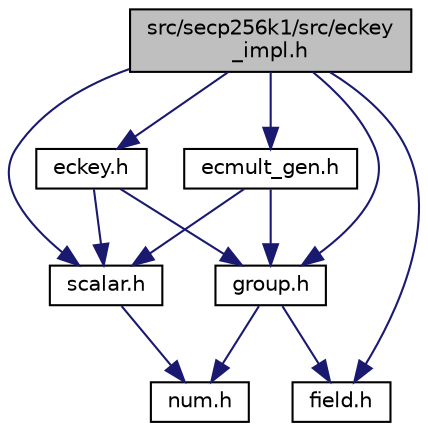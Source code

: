 digraph "src/secp256k1/src/eckey_impl.h"
{
  edge [fontname="Helvetica",fontsize="10",labelfontname="Helvetica",labelfontsize="10"];
  node [fontname="Helvetica",fontsize="10",shape=record];
  Node0 [label="src/secp256k1/src/eckey\l_impl.h",height=0.2,width=0.4,color="black", fillcolor="grey75", style="filled", fontcolor="black"];
  Node0 -> Node1 [color="midnightblue",fontsize="10",style="solid",fontname="Helvetica"];
  Node1 [label="eckey.h",height=0.2,width=0.4,color="black", fillcolor="white", style="filled",URL="$eckey_8h.html"];
  Node1 -> Node2 [color="midnightblue",fontsize="10",style="solid",fontname="Helvetica"];
  Node2 [label="group.h",height=0.2,width=0.4,color="black", fillcolor="white", style="filled",URL="$group_8h.html"];
  Node2 -> Node3 [color="midnightblue",fontsize="10",style="solid",fontname="Helvetica"];
  Node3 [label="num.h",height=0.2,width=0.4,color="black", fillcolor="white", style="filled",URL="$num_8h.html"];
  Node2 -> Node4 [color="midnightblue",fontsize="10",style="solid",fontname="Helvetica"];
  Node4 [label="field.h",height=0.2,width=0.4,color="black", fillcolor="white", style="filled",URL="$field_8h.html"];
  Node1 -> Node5 [color="midnightblue",fontsize="10",style="solid",fontname="Helvetica"];
  Node5 [label="scalar.h",height=0.2,width=0.4,color="black", fillcolor="white", style="filled",URL="$scalar_8h.html"];
  Node5 -> Node3 [color="midnightblue",fontsize="10",style="solid",fontname="Helvetica"];
  Node0 -> Node5 [color="midnightblue",fontsize="10",style="solid",fontname="Helvetica"];
  Node0 -> Node4 [color="midnightblue",fontsize="10",style="solid",fontname="Helvetica"];
  Node0 -> Node2 [color="midnightblue",fontsize="10",style="solid",fontname="Helvetica"];
  Node0 -> Node6 [color="midnightblue",fontsize="10",style="solid",fontname="Helvetica"];
  Node6 [label="ecmult_gen.h",height=0.2,width=0.4,color="black", fillcolor="white", style="filled",URL="$ecmult__gen_8h.html"];
  Node6 -> Node5 [color="midnightblue",fontsize="10",style="solid",fontname="Helvetica"];
  Node6 -> Node2 [color="midnightblue",fontsize="10",style="solid",fontname="Helvetica"];
}
